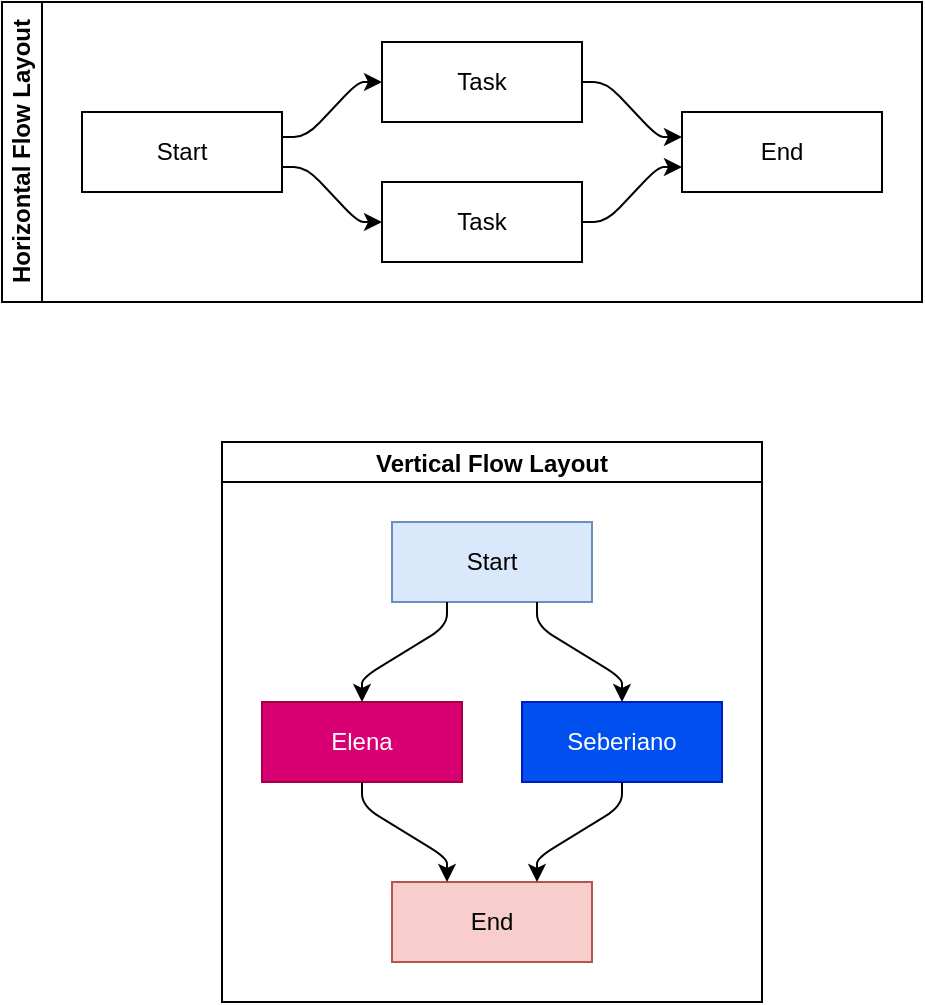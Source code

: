 <mxfile>
    <diagram id="BPyLvczg8ySOegagOHK9" name="Page-1">
        <mxGraphModel dx="702" dy="563" grid="1" gridSize="10" guides="1" tooltips="1" connect="1" arrows="1" fold="1" page="1" pageScale="1" pageWidth="850" pageHeight="1100" math="0" shadow="0">
            <root>
                <mxCell id="0"/>
                <mxCell id="1" parent="0"/>
                <mxCell id="4" value="Vertical Flow Layout" style="swimlane;startSize=20;horizontal=1;childLayout=flowLayout;flowOrientation=north;resizable=0;interRankCellSpacing=50;containerType=tree;fontSize=12;" parent="1" vertex="1">
                    <mxGeometry x="230" y="240" width="270" height="280" as="geometry"/>
                </mxCell>
                <mxCell id="5" value="Start" style="whiteSpace=wrap;html=1;fillColor=#dae8fc;strokeColor=#6c8ebf;" parent="4" vertex="1">
                    <mxGeometry x="85" y="40" width="100" height="40" as="geometry"/>
                </mxCell>
                <mxCell id="6" value="Elena" style="whiteSpace=wrap;html=1;fillColor=#d80073;strokeColor=#A50040;fontColor=#ffffff;" parent="4" vertex="1">
                    <mxGeometry x="20" y="130" width="100" height="40" as="geometry"/>
                </mxCell>
                <mxCell id="7" value="" style="html=1;rounded=1;curved=0;sourcePerimeterSpacing=0;targetPerimeterSpacing=0;startSize=6;endSize=6;noEdgeStyle=1;orthogonal=1;" parent="4" source="5" target="6" edge="1">
                    <mxGeometry relative="1" as="geometry">
                        <Array as="points">
                            <mxPoint x="112.5" y="92"/>
                            <mxPoint x="70" y="118"/>
                        </Array>
                    </mxGeometry>
                </mxCell>
                <mxCell id="8" value="Seberiano" style="whiteSpace=wrap;html=1;fillColor=#0050ef;fontColor=#ffffff;strokeColor=#001DBC;" parent="4" vertex="1">
                    <mxGeometry x="150" y="130" width="100" height="40" as="geometry"/>
                </mxCell>
                <mxCell id="9" value="" style="html=1;rounded=1;curved=0;sourcePerimeterSpacing=0;targetPerimeterSpacing=0;startSize=6;endSize=6;noEdgeStyle=1;orthogonal=1;" parent="4" source="5" target="8" edge="1">
                    <mxGeometry relative="1" as="geometry">
                        <Array as="points">
                            <mxPoint x="157.5" y="92"/>
                            <mxPoint x="200" y="118"/>
                        </Array>
                    </mxGeometry>
                </mxCell>
                <mxCell id="10" value="End" style="whiteSpace=wrap;html=1;fillColor=#f8cecc;strokeColor=#b85450;" parent="4" vertex="1">
                    <mxGeometry x="85" y="220" width="100" height="40" as="geometry"/>
                </mxCell>
                <mxCell id="11" value="" style="html=1;rounded=1;curved=0;sourcePerimeterSpacing=0;targetPerimeterSpacing=0;startSize=6;endSize=6;noEdgeStyle=1;orthogonal=1;" parent="4" source="6" target="10" edge="1">
                    <mxGeometry relative="1" as="geometry">
                        <Array as="points">
                            <mxPoint x="70" y="182"/>
                            <mxPoint x="112.5" y="208"/>
                        </Array>
                    </mxGeometry>
                </mxCell>
                <mxCell id="12" value="" style="html=1;rounded=1;curved=0;sourcePerimeterSpacing=0;targetPerimeterSpacing=0;startSize=6;endSize=6;noEdgeStyle=1;orthogonal=1;" parent="4" source="8" target="10" edge="1">
                    <mxGeometry relative="1" as="geometry">
                        <Array as="points">
                            <mxPoint x="200" y="182"/>
                            <mxPoint x="157.5" y="208"/>
                        </Array>
                    </mxGeometry>
                </mxCell>
                <mxCell id="13" value="Horizontal Flow Layout" style="swimlane;html=1;startSize=20;horizontal=0;childLayout=flowLayout;flowOrientation=west;resizable=0;interRankCellSpacing=50;containerType=tree;fontSize=12;" vertex="1" parent="1">
                    <mxGeometry x="120" y="20" width="460" height="150" as="geometry"/>
                </mxCell>
                <mxCell id="14" value="Start" style="whiteSpace=wrap;html=1;" vertex="1" parent="13">
                    <mxGeometry x="40" y="55" width="100" height="40" as="geometry"/>
                </mxCell>
                <mxCell id="15" value="Task" style="whiteSpace=wrap;html=1;" vertex="1" parent="13">
                    <mxGeometry x="190" y="20" width="100" height="40" as="geometry"/>
                </mxCell>
                <mxCell id="16" value="" style="html=1;rounded=1;curved=0;sourcePerimeterSpacing=0;targetPerimeterSpacing=0;startSize=6;endSize=6;noEdgeStyle=1;orthogonal=1;" edge="1" parent="13" source="14" target="15">
                    <mxGeometry relative="1" as="geometry">
                        <Array as="points">
                            <mxPoint x="152" y="67.5"/>
                            <mxPoint x="178" y="40"/>
                        </Array>
                    </mxGeometry>
                </mxCell>
                <mxCell id="17" value="Task" style="whiteSpace=wrap;html=1;" vertex="1" parent="13">
                    <mxGeometry x="190" y="90" width="100" height="40" as="geometry"/>
                </mxCell>
                <mxCell id="18" value="" style="html=1;rounded=1;curved=0;sourcePerimeterSpacing=0;targetPerimeterSpacing=0;startSize=6;endSize=6;noEdgeStyle=1;orthogonal=1;" edge="1" parent="13" source="14" target="17">
                    <mxGeometry relative="1" as="geometry">
                        <Array as="points">
                            <mxPoint x="152" y="82.5"/>
                            <mxPoint x="178" y="110"/>
                        </Array>
                    </mxGeometry>
                </mxCell>
                <mxCell id="19" value="End" style="whiteSpace=wrap;html=1;" vertex="1" parent="13">
                    <mxGeometry x="340" y="55" width="100" height="40" as="geometry"/>
                </mxCell>
                <mxCell id="20" value="" style="html=1;rounded=1;curved=0;sourcePerimeterSpacing=0;targetPerimeterSpacing=0;startSize=6;endSize=6;noEdgeStyle=1;orthogonal=1;" edge="1" parent="13" source="15" target="19">
                    <mxGeometry relative="1" as="geometry">
                        <Array as="points">
                            <mxPoint x="302" y="40"/>
                            <mxPoint x="328" y="67.5"/>
                        </Array>
                    </mxGeometry>
                </mxCell>
                <mxCell id="21" value="" style="html=1;rounded=1;curved=0;sourcePerimeterSpacing=0;targetPerimeterSpacing=0;startSize=6;endSize=6;noEdgeStyle=1;orthogonal=1;" edge="1" parent="13" source="17" target="19">
                    <mxGeometry relative="1" as="geometry">
                        <Array as="points">
                            <mxPoint x="302" y="110"/>
                            <mxPoint x="328" y="82.5"/>
                        </Array>
                    </mxGeometry>
                </mxCell>
            </root>
        </mxGraphModel>
    </diagram>
</mxfile>